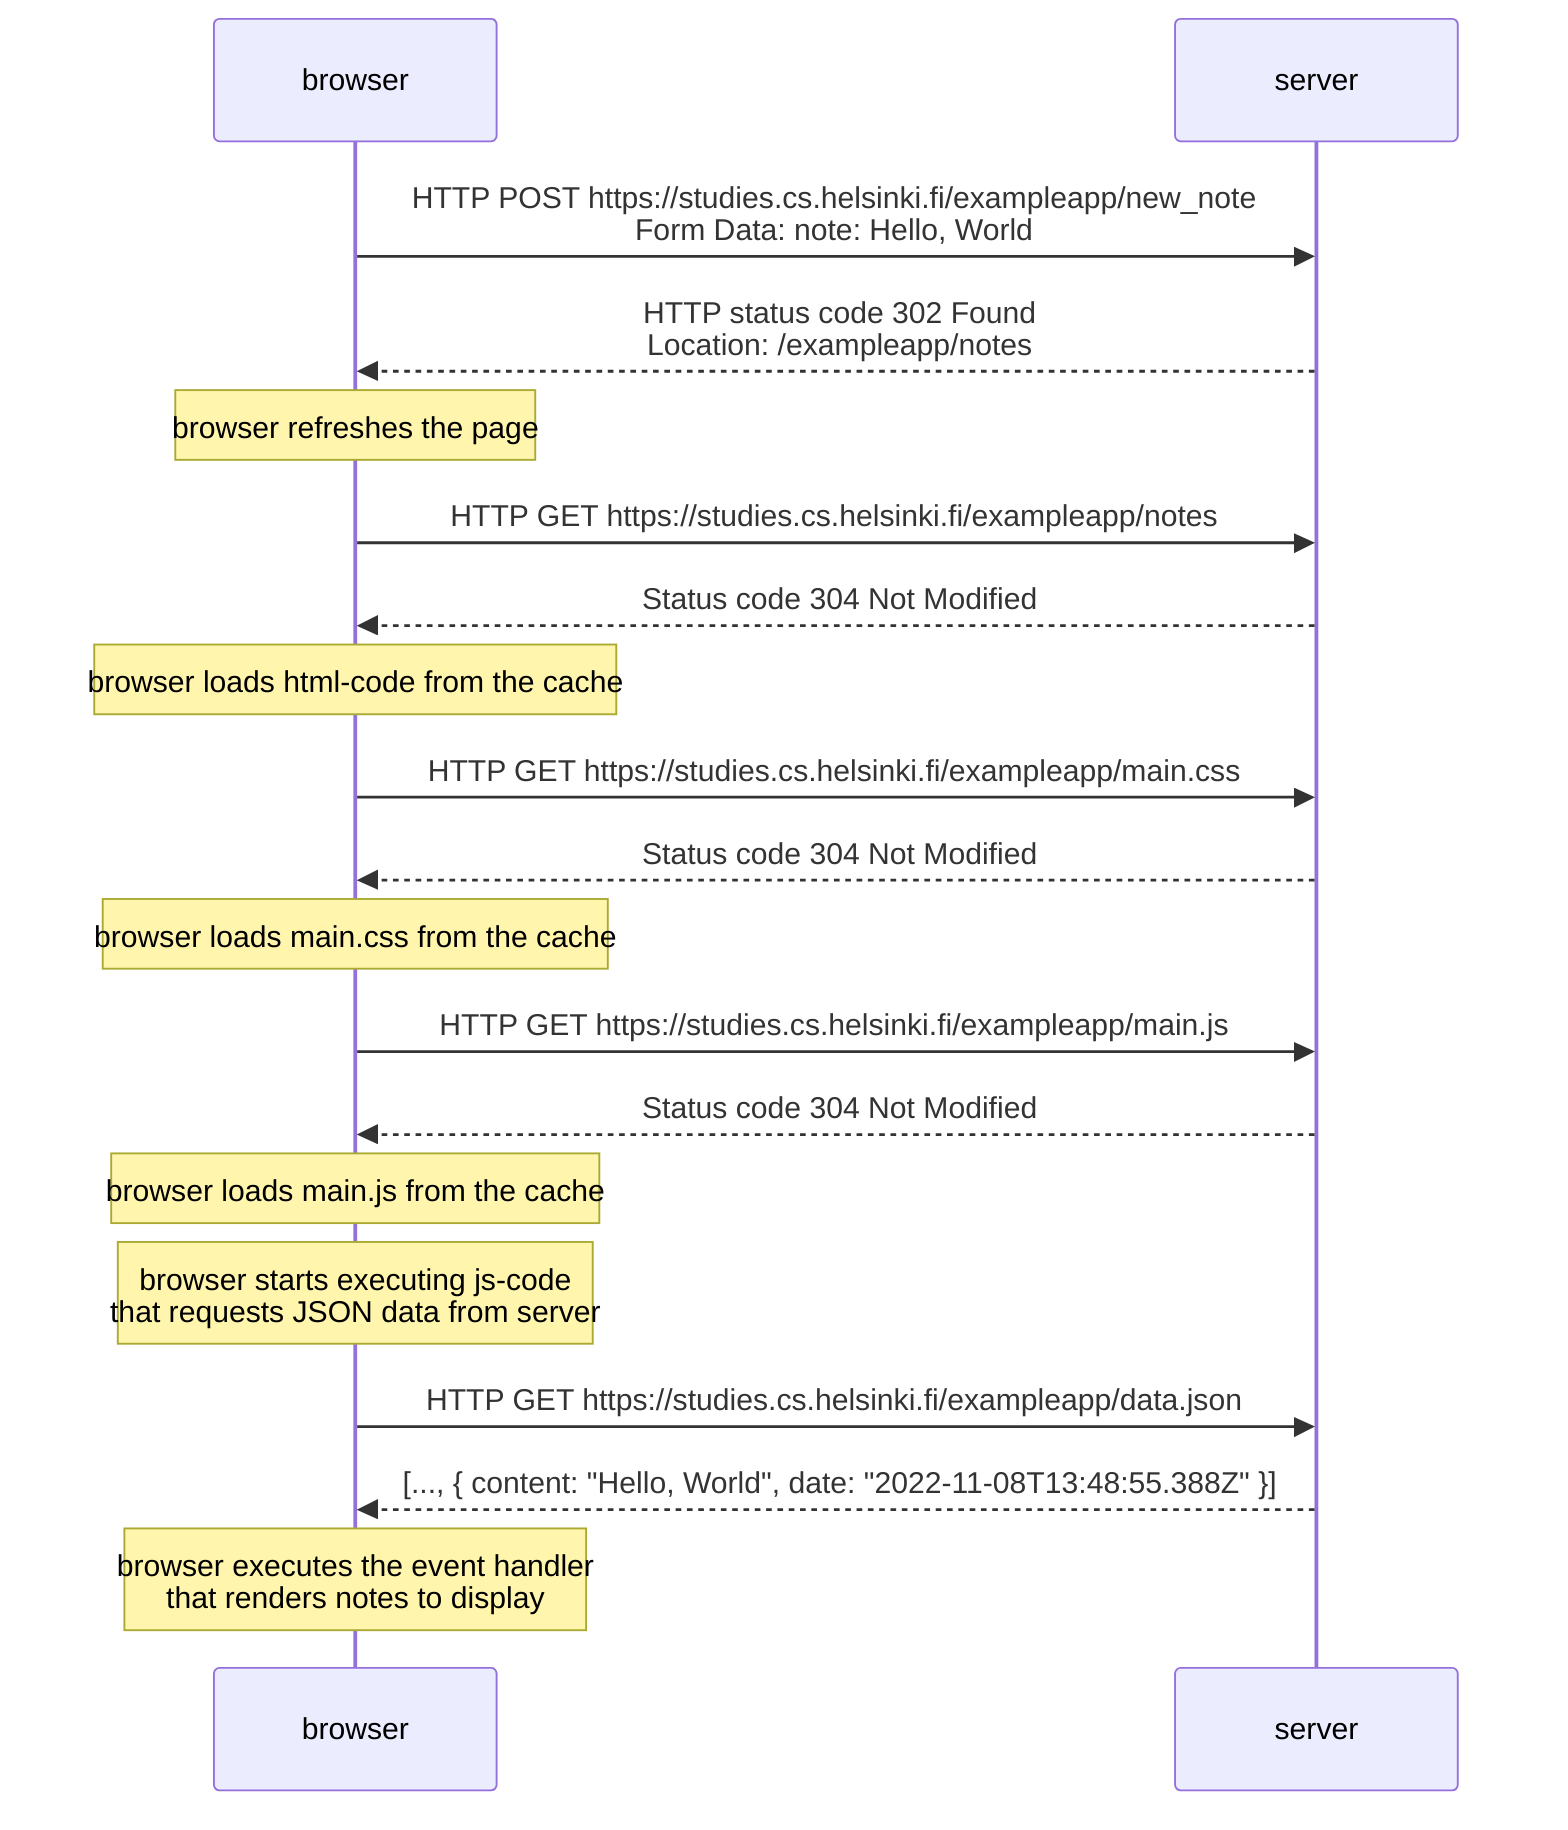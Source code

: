 sequenceDiagram

participant b as browser
participant s as server

b->>s: HTTP POST https://studies.cs.helsinki.fi/exampleapp/new_note <br /> Form Data: note: Hello, World
s-->>b: HTTP status code 302 Found <br > Location: /exampleapp/notes
note over b: browser refreshes the page

b->>s: HTTP GET https://studies.cs.helsinki.fi/exampleapp/notes
s-->>b: Status code 304 Not Modified
note over b: browser loads html-code from the cache

b->>s: HTTP GET https://studies.cs.helsinki.fi/exampleapp/main.css
s-->>b: Status code 304 Not Modified
note over b: browser loads main.css from the cache

b->>s: HTTP GET https://studies.cs.helsinki.fi/exampleapp/main.js
s-->>b: Status code 304 Not Modified
note over b: browser loads main.js from the cache

note over b: browser starts executing js-code <br /> that requests JSON data from server

b->>s: HTTP GET https://studies.cs.helsinki.fi/exampleapp/data.json
s-->>b: [..., { content: "Hello, World", date: "2022-11-08T13:48:55.388Z" }]

note over b: browser executes the event handler <br /> that renders notes to display